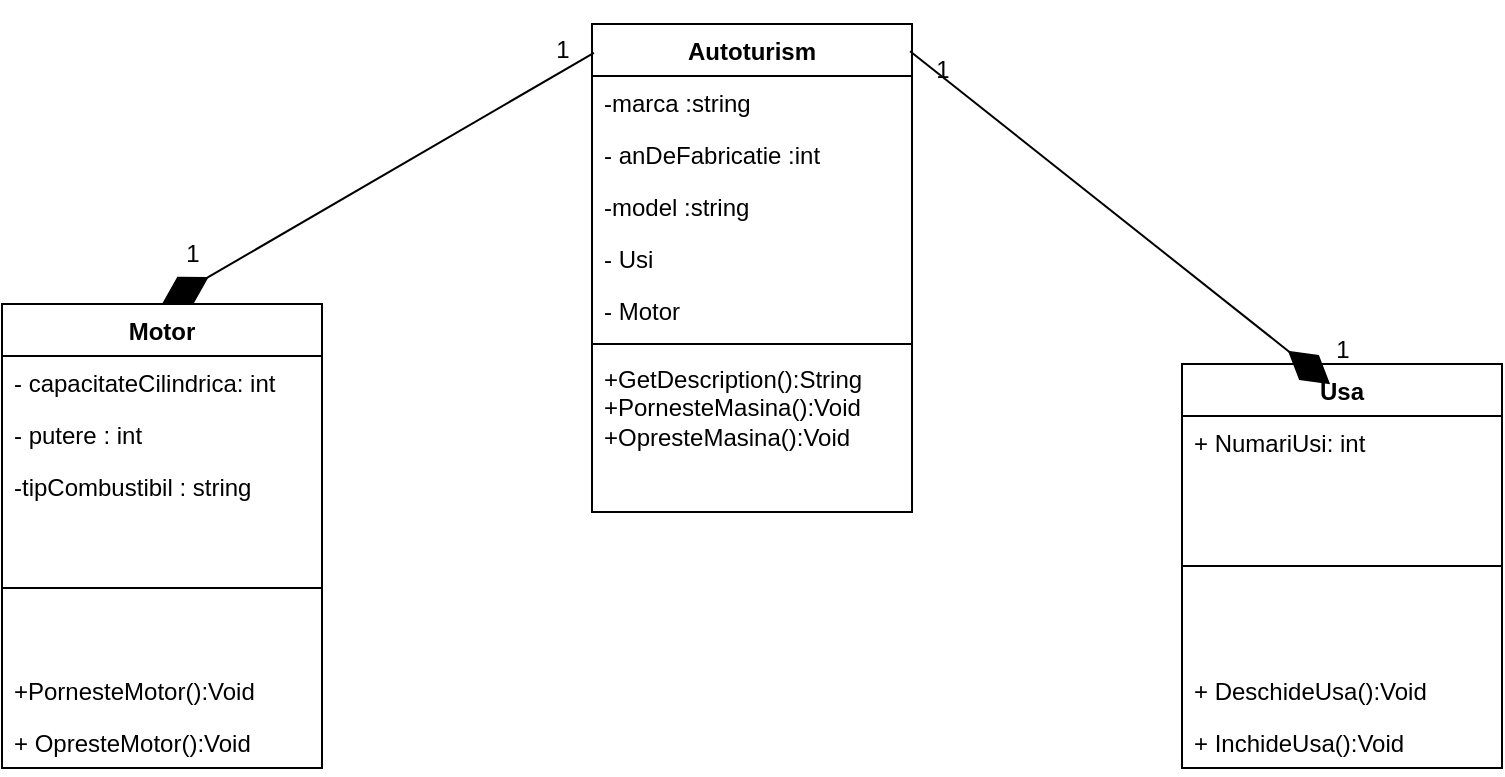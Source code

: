 <mxfile version="21.7.5" type="device">
  <diagram name="Page-1" id="c4acf3e9-155e-7222-9cf6-157b1a14988f">
    <mxGraphModel dx="1434" dy="750" grid="1" gridSize="10" guides="1" tooltips="1" connect="1" arrows="1" fold="1" page="1" pageScale="1" pageWidth="850" pageHeight="1100" background="none" math="0" shadow="0">
      <root>
        <mxCell id="0" />
        <mxCell id="1" parent="0" />
        <mxCell id="t5RTrqcYdYpfxmFlwb3u-1" value="Autoturism" style="swimlane;fontStyle=1;align=center;verticalAlign=top;childLayout=stackLayout;horizontal=1;startSize=26;horizontalStack=0;resizeParent=1;resizeParentMax=0;resizeLast=0;collapsible=1;marginBottom=0;whiteSpace=wrap;html=1;" parent="1" vertex="1">
          <mxGeometry x="345" y="120" width="160" height="244" as="geometry" />
        </mxCell>
        <mxCell id="t5RTrqcYdYpfxmFlwb3u-2" value="-marca :string" style="text;strokeColor=none;fillColor=none;align=left;verticalAlign=top;spacingLeft=4;spacingRight=4;overflow=hidden;rotatable=0;points=[[0,0.5],[1,0.5]];portConstraint=eastwest;whiteSpace=wrap;html=1;" parent="t5RTrqcYdYpfxmFlwb3u-1" vertex="1">
          <mxGeometry y="26" width="160" height="26" as="geometry" />
        </mxCell>
        <mxCell id="t5RTrqcYdYpfxmFlwb3u-21" value="- anDeFabricatie :int" style="text;strokeColor=none;fillColor=none;align=left;verticalAlign=top;spacingLeft=4;spacingRight=4;overflow=hidden;rotatable=0;points=[[0,0.5],[1,0.5]];portConstraint=eastwest;whiteSpace=wrap;html=1;" parent="t5RTrqcYdYpfxmFlwb3u-1" vertex="1">
          <mxGeometry y="52" width="160" height="26" as="geometry" />
        </mxCell>
        <mxCell id="L7tXv26lwD-zpTpfDx7a-2" value="-model :string" style="text;strokeColor=none;fillColor=none;align=left;verticalAlign=top;spacingLeft=4;spacingRight=4;overflow=hidden;rotatable=0;points=[[0,0.5],[1,0.5]];portConstraint=eastwest;whiteSpace=wrap;html=1;" vertex="1" parent="t5RTrqcYdYpfxmFlwb3u-1">
          <mxGeometry y="78" width="160" height="26" as="geometry" />
        </mxCell>
        <mxCell id="L7tXv26lwD-zpTpfDx7a-3" value="- Usi" style="text;strokeColor=none;fillColor=none;align=left;verticalAlign=top;spacingLeft=4;spacingRight=4;overflow=hidden;rotatable=0;points=[[0,0.5],[1,0.5]];portConstraint=eastwest;whiteSpace=wrap;html=1;" vertex="1" parent="t5RTrqcYdYpfxmFlwb3u-1">
          <mxGeometry y="104" width="160" height="26" as="geometry" />
        </mxCell>
        <mxCell id="L7tXv26lwD-zpTpfDx7a-4" value="- Motor" style="text;strokeColor=none;fillColor=none;align=left;verticalAlign=top;spacingLeft=4;spacingRight=4;overflow=hidden;rotatable=0;points=[[0,0.5],[1,0.5]];portConstraint=eastwest;whiteSpace=wrap;html=1;" vertex="1" parent="t5RTrqcYdYpfxmFlwb3u-1">
          <mxGeometry y="130" width="160" height="26" as="geometry" />
        </mxCell>
        <mxCell id="t5RTrqcYdYpfxmFlwb3u-3" value="" style="line;strokeWidth=1;fillColor=none;align=left;verticalAlign=middle;spacingTop=-1;spacingLeft=3;spacingRight=3;rotatable=0;labelPosition=right;points=[];portConstraint=eastwest;strokeColor=inherit;" parent="t5RTrqcYdYpfxmFlwb3u-1" vertex="1">
          <mxGeometry y="156" width="160" height="8" as="geometry" />
        </mxCell>
        <mxCell id="t5RTrqcYdYpfxmFlwb3u-4" value="+GetDescription():String&lt;br&gt;+PornesteMasina():Void&lt;br&gt;+OpresteMasina():Void" style="text;strokeColor=none;fillColor=none;align=left;verticalAlign=top;spacingLeft=4;spacingRight=4;overflow=hidden;rotatable=0;points=[[0,0.5],[1,0.5]];portConstraint=eastwest;whiteSpace=wrap;html=1;" parent="t5RTrqcYdYpfxmFlwb3u-1" vertex="1">
          <mxGeometry y="164" width="160" height="80" as="geometry" />
        </mxCell>
        <mxCell id="t5RTrqcYdYpfxmFlwb3u-5" value="Motor" style="swimlane;fontStyle=1;align=center;verticalAlign=top;childLayout=stackLayout;horizontal=1;startSize=26;horizontalStack=0;resizeParent=1;resizeParentMax=0;resizeLast=0;collapsible=1;marginBottom=0;whiteSpace=wrap;html=1;" parent="1" vertex="1">
          <mxGeometry x="50" y="260" width="160" height="232" as="geometry" />
        </mxCell>
        <mxCell id="t5RTrqcYdYpfxmFlwb3u-35" value="- capacitateCilindrica: int" style="text;strokeColor=none;fillColor=none;align=left;verticalAlign=top;spacingLeft=4;spacingRight=4;overflow=hidden;rotatable=0;points=[[0,0.5],[1,0.5]];portConstraint=eastwest;whiteSpace=wrap;html=1;" parent="t5RTrqcYdYpfxmFlwb3u-5" vertex="1">
          <mxGeometry y="26" width="160" height="26" as="geometry" />
        </mxCell>
        <mxCell id="t5RTrqcYdYpfxmFlwb3u-33" value="- putere : int&amp;nbsp;" style="text;strokeColor=none;fillColor=none;align=left;verticalAlign=top;spacingLeft=4;spacingRight=4;overflow=hidden;rotatable=0;points=[[0,0.5],[1,0.5]];portConstraint=eastwest;whiteSpace=wrap;html=1;" parent="t5RTrqcYdYpfxmFlwb3u-5" vertex="1">
          <mxGeometry y="52" width="160" height="26" as="geometry" />
        </mxCell>
        <mxCell id="t5RTrqcYdYpfxmFlwb3u-22" value="-tipCombustibil : string" style="text;strokeColor=none;fillColor=none;align=left;verticalAlign=top;spacingLeft=4;spacingRight=4;overflow=hidden;rotatable=0;points=[[0,0.5],[1,0.5]];portConstraint=eastwest;whiteSpace=wrap;html=1;" parent="t5RTrqcYdYpfxmFlwb3u-5" vertex="1">
          <mxGeometry y="78" width="160" height="26" as="geometry" />
        </mxCell>
        <mxCell id="t5RTrqcYdYpfxmFlwb3u-7" value="" style="line;strokeWidth=1;fillColor=none;align=left;verticalAlign=middle;spacingTop=-1;spacingLeft=3;spacingRight=3;rotatable=0;labelPosition=right;points=[];portConstraint=eastwest;strokeColor=inherit;" parent="t5RTrqcYdYpfxmFlwb3u-5" vertex="1">
          <mxGeometry y="104" width="160" height="76" as="geometry" />
        </mxCell>
        <mxCell id="L7tXv26lwD-zpTpfDx7a-16" value="+PornesteMotor():Void" style="text;strokeColor=none;fillColor=none;align=left;verticalAlign=top;spacingLeft=4;spacingRight=4;overflow=hidden;rotatable=0;points=[[0,0.5],[1,0.5]];portConstraint=eastwest;whiteSpace=wrap;html=1;" vertex="1" parent="t5RTrqcYdYpfxmFlwb3u-5">
          <mxGeometry y="180" width="160" height="26" as="geometry" />
        </mxCell>
        <mxCell id="L7tXv26lwD-zpTpfDx7a-14" value="+ OpresteMotor():Void" style="text;strokeColor=none;fillColor=none;align=left;verticalAlign=top;spacingLeft=4;spacingRight=4;overflow=hidden;rotatable=0;points=[[0,0.5],[1,0.5]];portConstraint=eastwest;whiteSpace=wrap;html=1;" vertex="1" parent="t5RTrqcYdYpfxmFlwb3u-5">
          <mxGeometry y="206" width="160" height="26" as="geometry" />
        </mxCell>
        <mxCell id="t5RTrqcYdYpfxmFlwb3u-9" value="Usa" style="swimlane;fontStyle=1;align=center;verticalAlign=top;childLayout=stackLayout;horizontal=1;startSize=26;horizontalStack=0;resizeParent=1;resizeParentMax=0;resizeLast=0;collapsible=1;marginBottom=0;whiteSpace=wrap;html=1;" parent="1" vertex="1">
          <mxGeometry x="640" y="290" width="160" height="202" as="geometry" />
        </mxCell>
        <mxCell id="t5RTrqcYdYpfxmFlwb3u-10" value="+ NumariUsi: int" style="text;strokeColor=none;fillColor=none;align=left;verticalAlign=top;spacingLeft=4;spacingRight=4;overflow=hidden;rotatable=0;points=[[0,0.5],[1,0.5]];portConstraint=eastwest;whiteSpace=wrap;html=1;" parent="t5RTrqcYdYpfxmFlwb3u-9" vertex="1">
          <mxGeometry y="26" width="160" height="26" as="geometry" />
        </mxCell>
        <mxCell id="t5RTrqcYdYpfxmFlwb3u-11" value="" style="line;strokeWidth=1;fillColor=none;align=left;verticalAlign=middle;spacingTop=-1;spacingLeft=3;spacingRight=3;rotatable=0;labelPosition=right;points=[];portConstraint=eastwest;strokeColor=inherit;" parent="t5RTrqcYdYpfxmFlwb3u-9" vertex="1">
          <mxGeometry y="52" width="160" height="98" as="geometry" />
        </mxCell>
        <mxCell id="L7tXv26lwD-zpTpfDx7a-20" value="+ DeschideUsa():Void" style="text;strokeColor=none;fillColor=none;align=left;verticalAlign=top;spacingLeft=4;spacingRight=4;overflow=hidden;rotatable=0;points=[[0,0.5],[1,0.5]];portConstraint=eastwest;whiteSpace=wrap;html=1;" vertex="1" parent="t5RTrqcYdYpfxmFlwb3u-9">
          <mxGeometry y="150" width="160" height="26" as="geometry" />
        </mxCell>
        <mxCell id="L7tXv26lwD-zpTpfDx7a-19" value="+ InchideUsa():Void" style="text;strokeColor=none;fillColor=none;align=left;verticalAlign=top;spacingLeft=4;spacingRight=4;overflow=hidden;rotatable=0;points=[[0,0.5],[1,0.5]];portConstraint=eastwest;whiteSpace=wrap;html=1;" vertex="1" parent="t5RTrqcYdYpfxmFlwb3u-9">
          <mxGeometry y="176" width="160" height="26" as="geometry" />
        </mxCell>
        <mxCell id="L7tXv26lwD-zpTpfDx7a-5" value="" style="endArrow=diamondThin;endFill=1;endSize=24;html=1;rounded=0;entryX=0.5;entryY=0;entryDx=0;entryDy=0;exitX=0.006;exitY=0.059;exitDx=0;exitDy=0;exitPerimeter=0;" edge="1" parent="1" source="t5RTrqcYdYpfxmFlwb3u-1" target="t5RTrqcYdYpfxmFlwb3u-5">
          <mxGeometry width="160" relative="1" as="geometry">
            <mxPoint x="110" y="100" as="sourcePoint" />
            <mxPoint x="270" y="100" as="targetPoint" />
          </mxGeometry>
        </mxCell>
        <mxCell id="L7tXv26lwD-zpTpfDx7a-6" value="" style="endArrow=diamondThin;endFill=1;endSize=24;html=1;rounded=0;entryX=0.463;entryY=0.05;entryDx=0;entryDy=0;exitX=0.994;exitY=0.056;exitDx=0;exitDy=0;exitPerimeter=0;entryPerimeter=0;" edge="1" parent="1" source="t5RTrqcYdYpfxmFlwb3u-1" target="t5RTrqcYdYpfxmFlwb3u-9">
          <mxGeometry width="160" relative="1" as="geometry">
            <mxPoint x="756" y="100" as="sourcePoint" />
            <mxPoint x="540" y="224" as="targetPoint" />
          </mxGeometry>
        </mxCell>
        <mxCell id="L7tXv26lwD-zpTpfDx7a-7" value="1" style="text;html=1;align=center;verticalAlign=middle;resizable=0;points=[];autosize=1;strokeColor=none;fillColor=none;" vertex="1" parent="1">
          <mxGeometry x="315" y="118" width="30" height="30" as="geometry" />
        </mxCell>
        <mxCell id="L7tXv26lwD-zpTpfDx7a-8" value="1" style="text;html=1;align=center;verticalAlign=middle;resizable=0;points=[];autosize=1;strokeColor=none;fillColor=none;" vertex="1" parent="1">
          <mxGeometry x="130" y="220" width="30" height="30" as="geometry" />
        </mxCell>
        <mxCell id="L7tXv26lwD-zpTpfDx7a-9" value="1" style="text;html=1;align=center;verticalAlign=middle;resizable=0;points=[];autosize=1;strokeColor=none;fillColor=none;" vertex="1" parent="1">
          <mxGeometry x="505" y="128" width="30" height="30" as="geometry" />
        </mxCell>
        <mxCell id="L7tXv26lwD-zpTpfDx7a-10" value="1" style="text;html=1;align=center;verticalAlign=middle;resizable=0;points=[];autosize=1;strokeColor=none;fillColor=none;" vertex="1" parent="1">
          <mxGeometry x="705" y="268" width="30" height="30" as="geometry" />
        </mxCell>
      </root>
    </mxGraphModel>
  </diagram>
</mxfile>
